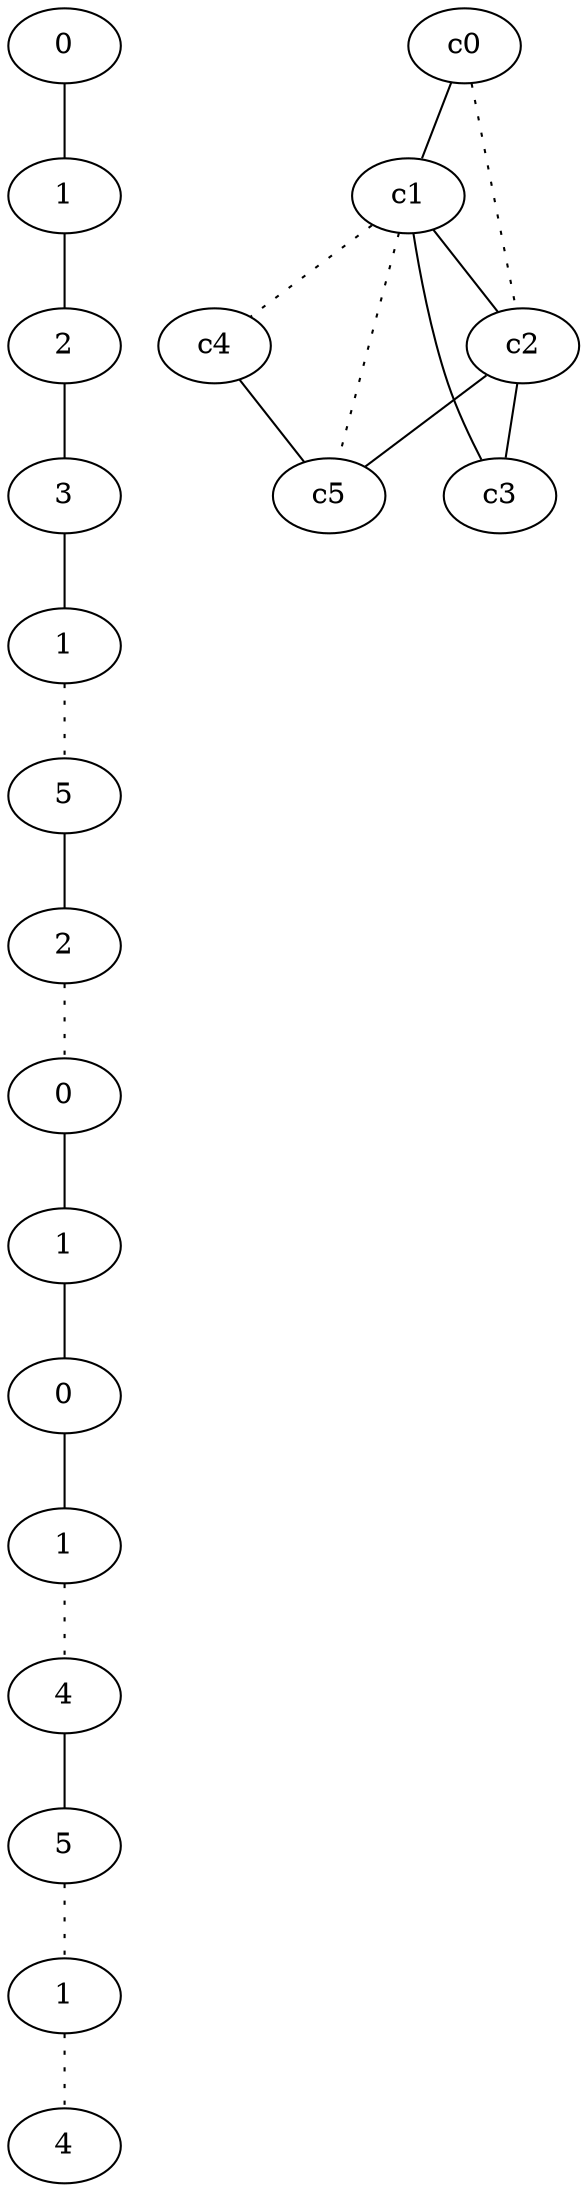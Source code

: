 graph {
a0[label=0];
a1[label=1];
a2[label=2];
a3[label=3];
a4[label=1];
a5[label=5];
a6[label=2];
a7[label=0];
a8[label=1];
a9[label=0];
a10[label=1];
a11[label=4];
a12[label=5];
a13[label=1];
a14[label=4];
a0 -- a1;
a1 -- a2;
a2 -- a3;
a3 -- a4;
a4 -- a5 [style=dotted];
a5 -- a6;
a6 -- a7 [style=dotted];
a7 -- a8;
a8 -- a9;
a9 -- a10;
a10 -- a11 [style=dotted];
a11 -- a12;
a12 -- a13 [style=dotted];
a13 -- a14 [style=dotted];
c0 -- c1;
c0 -- c2 [style=dotted];
c1 -- c2;
c1 -- c3;
c1 -- c4 [style=dotted];
c1 -- c5 [style=dotted];
c2 -- c3;
c2 -- c5;
c4 -- c5;
}
